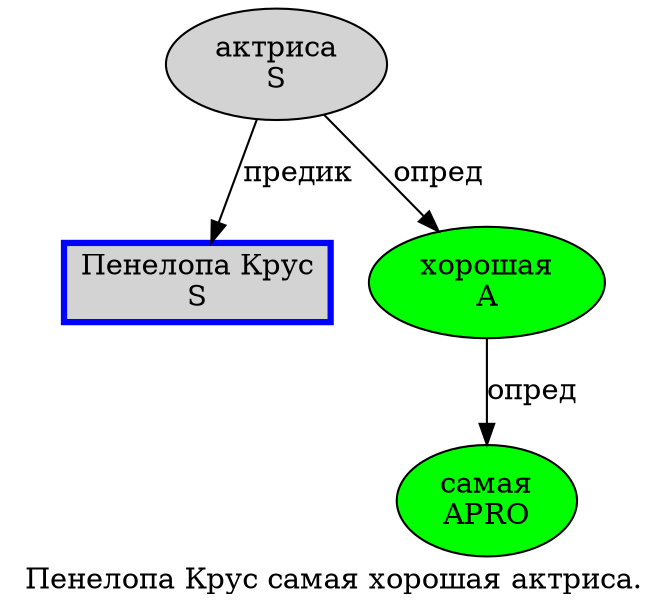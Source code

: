 digraph SENTENCE_20 {
	graph [label="Пенелопа Крус самая хорошая актриса."]
	node [style=filled]
		0 [label="Пенелопа Крус
S" color=blue fillcolor=lightgray penwidth=3 shape=box]
		1 [label="самая
APRO" color="" fillcolor=green penwidth=1 shape=ellipse]
		2 [label="хорошая
A" color="" fillcolor=green penwidth=1 shape=ellipse]
		3 [label="актриса
S" color="" fillcolor=lightgray penwidth=1 shape=ellipse]
			2 -> 1 [label="опред"]
			3 -> 0 [label="предик"]
			3 -> 2 [label="опред"]
}